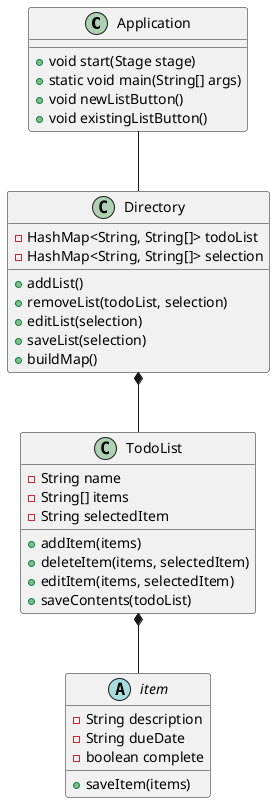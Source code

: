 @startuml

class Application
class Directory
class TodoList
abstract class  item

Application -- Directory
Directory *-- TodoList
TodoList *-- item

abstract class item {
    - String description
    - String dueDate
    - boolean complete
    + saveItem(items)
}

class TodoList {
    - String name
    - String[] items
    - String selectedItem
    + addItem(items)
    + deleteItem(items, selectedItem)
    + editItem(items, selectedItem)
    + saveContents(todoList)
}

class Directory {
    - HashMap<String, String[]> todoList
    - HashMap<String, String[]> selection
    + addList()
    + removeList(todoList, selection)
    + editList(selection)
    + saveList(selection)
    + buildMap()
}

class Application {
    + void start(Stage stage)
    + static void main(String[] args)
    + void newListButton()
    + void existingListButton()
}
@enduml